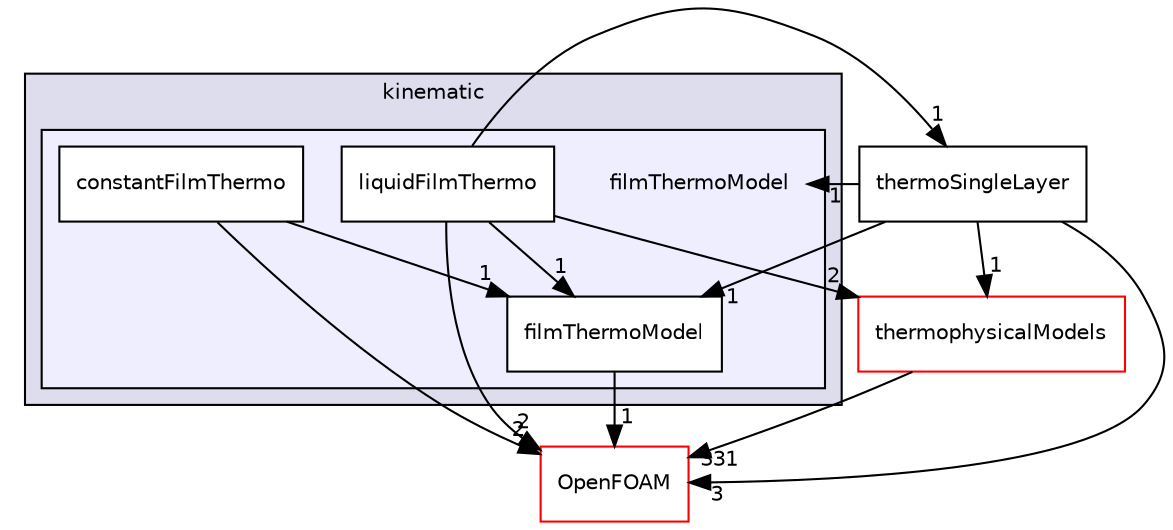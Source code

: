 digraph "src/regionModels/surfaceFilmModels/submodels/kinematic/filmThermoModel" {
  bgcolor=transparent;
  compound=true
  node [ fontsize="10", fontname="Helvetica"];
  edge [ labelfontsize="10", labelfontname="Helvetica"];
  subgraph clusterdir_748187a7aee928611e312f378f23d627 {
    graph [ bgcolor="#ddddee", pencolor="black", label="kinematic" fontname="Helvetica", fontsize="10", URL="dir_748187a7aee928611e312f378f23d627.html"]
  subgraph clusterdir_316ed8c8c990b1f605656b6abeafc157 {
    graph [ bgcolor="#eeeeff", pencolor="black", label="" URL="dir_316ed8c8c990b1f605656b6abeafc157.html"];
    dir_316ed8c8c990b1f605656b6abeafc157 [shape=plaintext label="filmThermoModel"];
    dir_cedaedd52587978af7a2a4da0ee1c80c [shape=box label="constantFilmThermo" color="black" fillcolor="white" style="filled" URL="dir_cedaedd52587978af7a2a4da0ee1c80c.html"];
    dir_a82069edf8ea24c350b428b74e4a3f94 [shape=box label="filmThermoModel" color="black" fillcolor="white" style="filled" URL="dir_a82069edf8ea24c350b428b74e4a3f94.html"];
    dir_7e2e1c61d3037120d3674f688c8ec618 [shape=box label="liquidFilmThermo" color="black" fillcolor="white" style="filled" URL="dir_7e2e1c61d3037120d3674f688c8ec618.html"];
  }
  }
  dir_ace9ddf4436ac19d16c24b262d3e197b [shape=box label="thermoSingleLayer" URL="dir_ace9ddf4436ac19d16c24b262d3e197b.html"];
  dir_2778d089ec5c4f66810b11f753867003 [shape=box label="thermophysicalModels" color="red" URL="dir_2778d089ec5c4f66810b11f753867003.html"];
  dir_c5473ff19b20e6ec4dfe5c310b3778a8 [shape=box label="OpenFOAM" color="red" URL="dir_c5473ff19b20e6ec4dfe5c310b3778a8.html"];
  dir_ace9ddf4436ac19d16c24b262d3e197b->dir_316ed8c8c990b1f605656b6abeafc157 [headlabel="1", labeldistance=1.5 headhref="dir_002590_002551.html"];
  dir_ace9ddf4436ac19d16c24b262d3e197b->dir_a82069edf8ea24c350b428b74e4a3f94 [headlabel="1", labeldistance=1.5 headhref="dir_002590_002553.html"];
  dir_ace9ddf4436ac19d16c24b262d3e197b->dir_2778d089ec5c4f66810b11f753867003 [headlabel="1", labeldistance=1.5 headhref="dir_002590_001232.html"];
  dir_ace9ddf4436ac19d16c24b262d3e197b->dir_c5473ff19b20e6ec4dfe5c310b3778a8 [headlabel="3", labeldistance=1.5 headhref="dir_002590_001891.html"];
  dir_a82069edf8ea24c350b428b74e4a3f94->dir_c5473ff19b20e6ec4dfe5c310b3778a8 [headlabel="1", labeldistance=1.5 headhref="dir_002553_001891.html"];
  dir_2778d089ec5c4f66810b11f753867003->dir_c5473ff19b20e6ec4dfe5c310b3778a8 [headlabel="331", labeldistance=1.5 headhref="dir_001232_001891.html"];
  dir_cedaedd52587978af7a2a4da0ee1c80c->dir_a82069edf8ea24c350b428b74e4a3f94 [headlabel="1", labeldistance=1.5 headhref="dir_002552_002553.html"];
  dir_cedaedd52587978af7a2a4da0ee1c80c->dir_c5473ff19b20e6ec4dfe5c310b3778a8 [headlabel="2", labeldistance=1.5 headhref="dir_002552_001891.html"];
  dir_7e2e1c61d3037120d3674f688c8ec618->dir_ace9ddf4436ac19d16c24b262d3e197b [headlabel="1", labeldistance=1.5 headhref="dir_002554_002590.html"];
  dir_7e2e1c61d3037120d3674f688c8ec618->dir_a82069edf8ea24c350b428b74e4a3f94 [headlabel="1", labeldistance=1.5 headhref="dir_002554_002553.html"];
  dir_7e2e1c61d3037120d3674f688c8ec618->dir_2778d089ec5c4f66810b11f753867003 [headlabel="2", labeldistance=1.5 headhref="dir_002554_001232.html"];
  dir_7e2e1c61d3037120d3674f688c8ec618->dir_c5473ff19b20e6ec4dfe5c310b3778a8 [headlabel="2", labeldistance=1.5 headhref="dir_002554_001891.html"];
}
